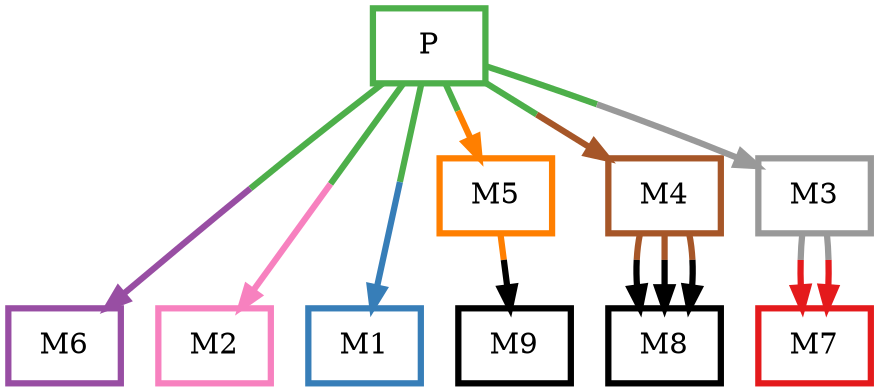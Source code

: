 digraph barS {
	{
		rank=same
	0 [shape=box,penwidth=3,colorscheme=set19,color=3,label="P"]
	}
	{
		rank=same
		9 [shape=box,penwidth=3,colorscheme=set19,color=10,label="M9"]
		8 [shape=box,penwidth=3,colorscheme=set19,color=10,label="M8"]
		7 [shape=box,penwidth=3,colorscheme=set19,color=1,label="M7"]
		6 [shape=box,penwidth=3,colorscheme=set19,color=4,label="M6"]
		2 [shape=box,penwidth=3,colorscheme=set19,color=8,label="M2"]
		1 [shape=box,penwidth=3,colorscheme=set19,color=2,label="M1"]
	}
	5 [shape=box,penwidth=3,colorscheme=set19,color=5,label="M5"]
	4 [shape=box,penwidth=3,colorscheme=set19,color=7,label="M4"]
	3 [shape=box,penwidth=3,colorscheme=set19,color=9,label="M3"]
	5 -> 9 [penwidth=3,colorscheme=set19,color="5;0.5:10"]
	4 -> 8 [penwidth=3,colorscheme=set19,color="7;0.5:10"]
	4 -> 8 [penwidth=3,colorscheme=set19,color="7;0.5:10"]
	4 -> 8 [penwidth=3,colorscheme=set19,color="7;0.5:10"]
	3 -> 7 [penwidth=3,colorscheme=set19,color="9;0.5:1"]
	3 -> 7 [penwidth=3,colorscheme=set19,color="9;0.5:1"]
	0 -> 1 [penwidth=3,colorscheme=set19,color="3;0.5:2"]
	0 -> 6 [penwidth=3,colorscheme=set19,color="3;0.5:4"]
	0 -> 5 [penwidth=3,colorscheme=set19,color="3;0.5:5"]
	0 -> 4 [penwidth=3,colorscheme=set19,color="3;0.5:7"]
	0 -> 3 [penwidth=3,colorscheme=set19,color="3;0.5:9"]
	0 -> 2 [penwidth=3,colorscheme=set19,color="3;0.5:8"]
}
